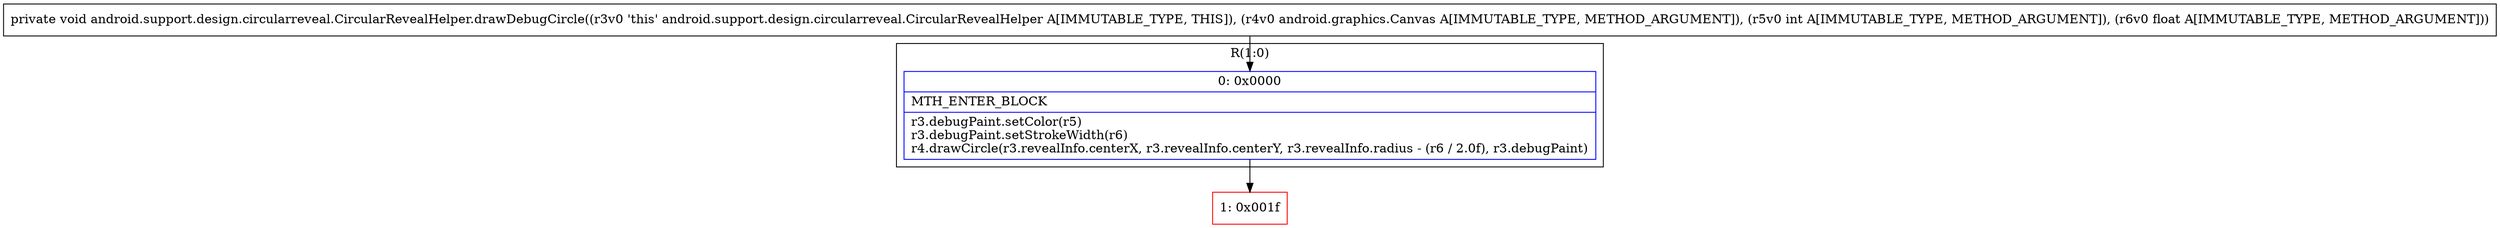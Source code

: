 digraph "CFG forandroid.support.design.circularreveal.CircularRevealHelper.drawDebugCircle(Landroid\/graphics\/Canvas;IF)V" {
subgraph cluster_Region_707125148 {
label = "R(1:0)";
node [shape=record,color=blue];
Node_0 [shape=record,label="{0\:\ 0x0000|MTH_ENTER_BLOCK\l|r3.debugPaint.setColor(r5)\lr3.debugPaint.setStrokeWidth(r6)\lr4.drawCircle(r3.revealInfo.centerX, r3.revealInfo.centerY, r3.revealInfo.radius \- (r6 \/ 2.0f), r3.debugPaint)\l}"];
}
Node_1 [shape=record,color=red,label="{1\:\ 0x001f}"];
MethodNode[shape=record,label="{private void android.support.design.circularreveal.CircularRevealHelper.drawDebugCircle((r3v0 'this' android.support.design.circularreveal.CircularRevealHelper A[IMMUTABLE_TYPE, THIS]), (r4v0 android.graphics.Canvas A[IMMUTABLE_TYPE, METHOD_ARGUMENT]), (r5v0 int A[IMMUTABLE_TYPE, METHOD_ARGUMENT]), (r6v0 float A[IMMUTABLE_TYPE, METHOD_ARGUMENT])) }"];
MethodNode -> Node_0;
Node_0 -> Node_1;
}

